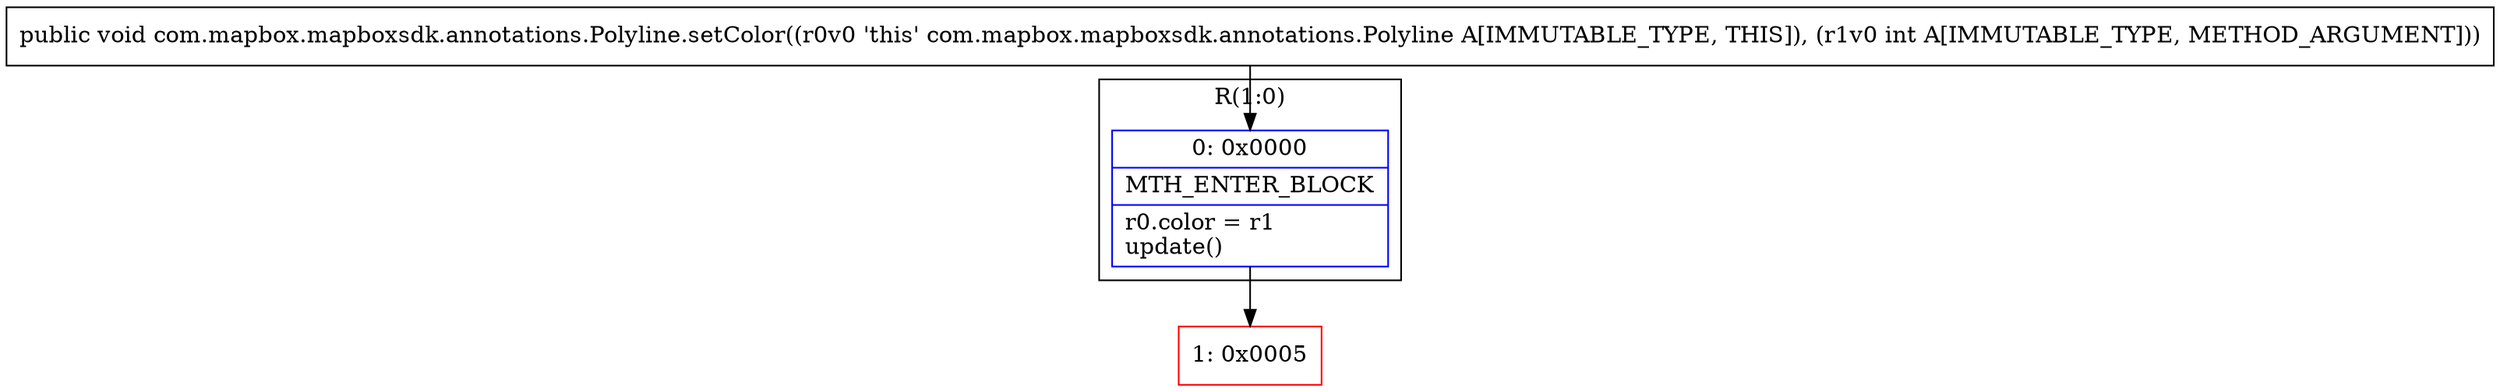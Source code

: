 digraph "CFG forcom.mapbox.mapboxsdk.annotations.Polyline.setColor(I)V" {
subgraph cluster_Region_1119835636 {
label = "R(1:0)";
node [shape=record,color=blue];
Node_0 [shape=record,label="{0\:\ 0x0000|MTH_ENTER_BLOCK\l|r0.color = r1\lupdate()\l}"];
}
Node_1 [shape=record,color=red,label="{1\:\ 0x0005}"];
MethodNode[shape=record,label="{public void com.mapbox.mapboxsdk.annotations.Polyline.setColor((r0v0 'this' com.mapbox.mapboxsdk.annotations.Polyline A[IMMUTABLE_TYPE, THIS]), (r1v0 int A[IMMUTABLE_TYPE, METHOD_ARGUMENT])) }"];
MethodNode -> Node_0;
Node_0 -> Node_1;
}

